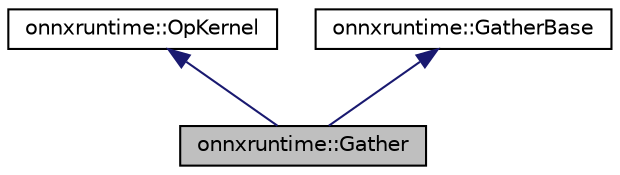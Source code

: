 digraph "onnxruntime::Gather"
{
  edge [fontname="Helvetica",fontsize="10",labelfontname="Helvetica",labelfontsize="10"];
  node [fontname="Helvetica",fontsize="10",shape=record];
  Node3 [label="onnxruntime::Gather",height=0.2,width=0.4,color="black", fillcolor="grey75", style="filled", fontcolor="black"];
  Node4 -> Node3 [dir="back",color="midnightblue",fontsize="10",style="solid",fontname="Helvetica"];
  Node4 [label="onnxruntime::OpKernel",height=0.2,width=0.4,color="black", fillcolor="white", style="filled",URL="$classonnxruntime_1_1OpKernel.html"];
  Node5 -> Node3 [dir="back",color="midnightblue",fontsize="10",style="solid",fontname="Helvetica"];
  Node5 [label="onnxruntime::GatherBase",height=0.2,width=0.4,color="black", fillcolor="white", style="filled",URL="$classonnxruntime_1_1GatherBase.html"];
}
